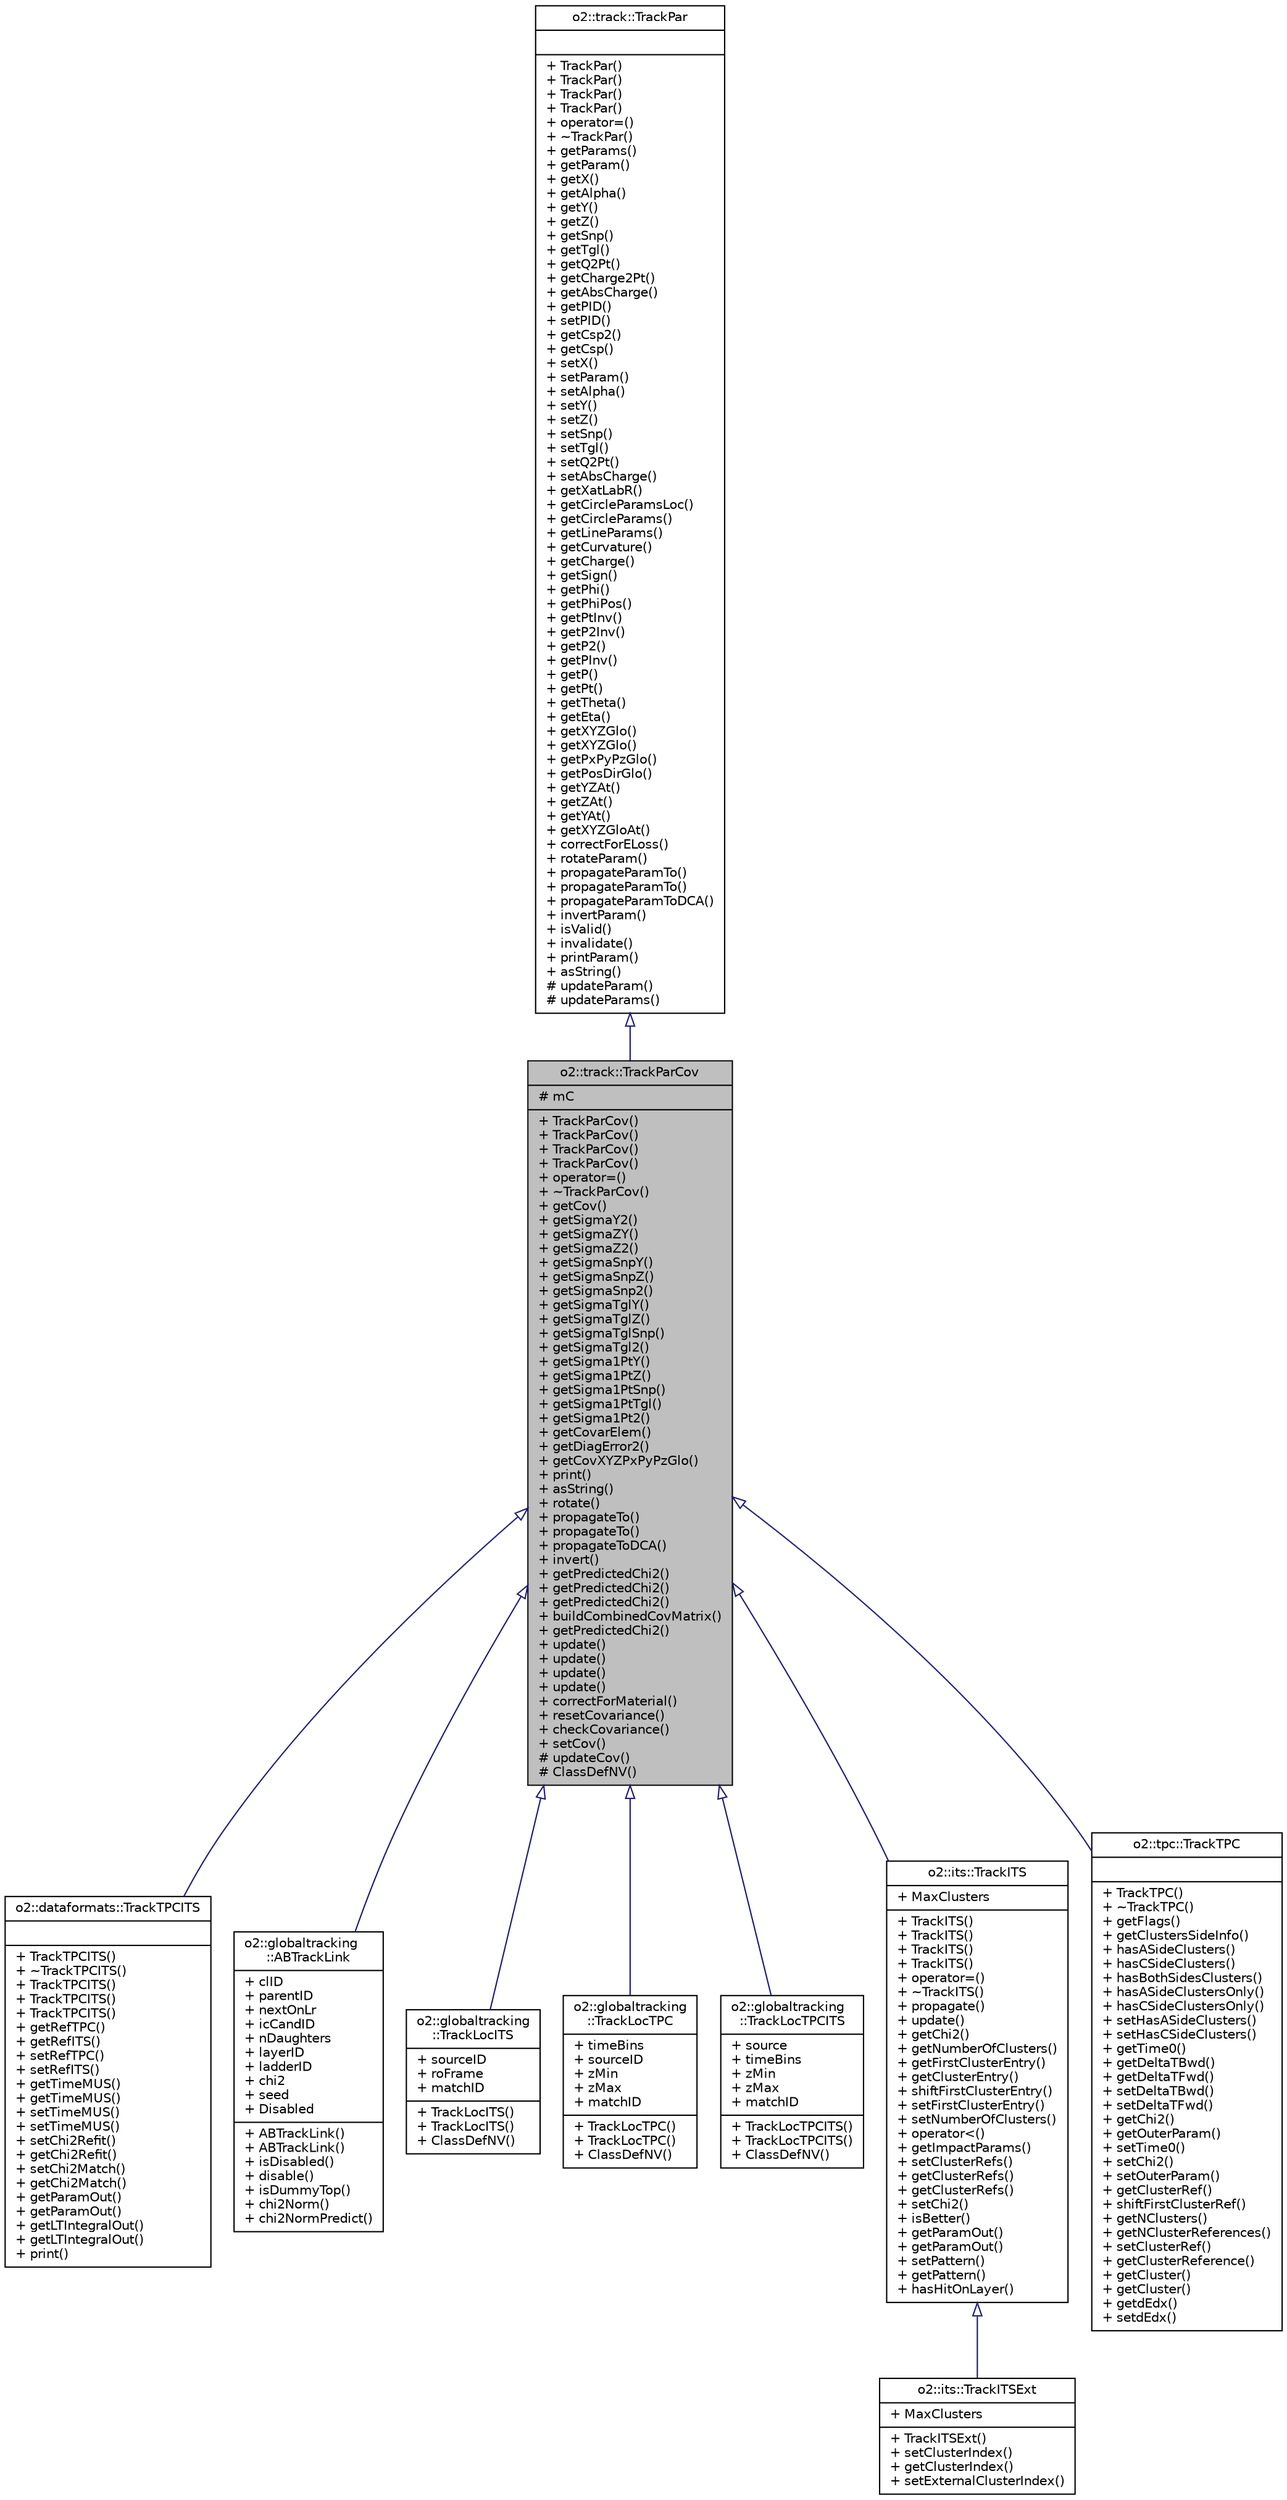 digraph "o2::track::TrackParCov"
{
 // INTERACTIVE_SVG=YES
  bgcolor="transparent";
  edge [fontname="Helvetica",fontsize="10",labelfontname="Helvetica",labelfontsize="10"];
  node [fontname="Helvetica",fontsize="10",shape=record];
  Node0 [label="{o2::track::TrackParCov\n|# mC\l|+ TrackParCov()\l+ TrackParCov()\l+ TrackParCov()\l+ TrackParCov()\l+ operator=()\l+ ~TrackParCov()\l+ getCov()\l+ getSigmaY2()\l+ getSigmaZY()\l+ getSigmaZ2()\l+ getSigmaSnpY()\l+ getSigmaSnpZ()\l+ getSigmaSnp2()\l+ getSigmaTglY()\l+ getSigmaTglZ()\l+ getSigmaTglSnp()\l+ getSigmaTgl2()\l+ getSigma1PtY()\l+ getSigma1PtZ()\l+ getSigma1PtSnp()\l+ getSigma1PtTgl()\l+ getSigma1Pt2()\l+ getCovarElem()\l+ getDiagError2()\l+ getCovXYZPxPyPzGlo()\l+ print()\l+ asString()\l+ rotate()\l+ propagateTo()\l+ propagateTo()\l+ propagateToDCA()\l+ invert()\l+ getPredictedChi2()\l+ getPredictedChi2()\l+ getPredictedChi2()\l+ buildCombinedCovMatrix()\l+ getPredictedChi2()\l+ update()\l+ update()\l+ update()\l+ update()\l+ correctForMaterial()\l+ resetCovariance()\l+ checkCovariance()\l+ setCov()\l# updateCov()\l# ClassDefNV()\l}",height=0.2,width=0.4,color="black", fillcolor="grey75", style="filled", fontcolor="black"];
  Node1 -> Node0 [dir="back",color="midnightblue",fontsize="10",style="solid",arrowtail="onormal",fontname="Helvetica"];
  Node1 [label="{o2::track::TrackPar\n||+ TrackPar()\l+ TrackPar()\l+ TrackPar()\l+ TrackPar()\l+ operator=()\l+ ~TrackPar()\l+ getParams()\l+ getParam()\l+ getX()\l+ getAlpha()\l+ getY()\l+ getZ()\l+ getSnp()\l+ getTgl()\l+ getQ2Pt()\l+ getCharge2Pt()\l+ getAbsCharge()\l+ getPID()\l+ setPID()\l+ getCsp2()\l+ getCsp()\l+ setX()\l+ setParam()\l+ setAlpha()\l+ setY()\l+ setZ()\l+ setSnp()\l+ setTgl()\l+ setQ2Pt()\l+ setAbsCharge()\l+ getXatLabR()\l+ getCircleParamsLoc()\l+ getCircleParams()\l+ getLineParams()\l+ getCurvature()\l+ getCharge()\l+ getSign()\l+ getPhi()\l+ getPhiPos()\l+ getPtInv()\l+ getP2Inv()\l+ getP2()\l+ getPInv()\l+ getP()\l+ getPt()\l+ getTheta()\l+ getEta()\l+ getXYZGlo()\l+ getXYZGlo()\l+ getPxPyPzGlo()\l+ getPosDirGlo()\l+ getYZAt()\l+ getZAt()\l+ getYAt()\l+ getXYZGloAt()\l+ correctForELoss()\l+ rotateParam()\l+ propagateParamTo()\l+ propagateParamTo()\l+ propagateParamToDCA()\l+ invertParam()\l+ isValid()\l+ invalidate()\l+ printParam()\l+ asString()\l# updateParam()\l# updateParams()\l}",height=0.2,width=0.4,color="black",URL="$dd/de2/classo2_1_1track_1_1TrackPar.html"];
  Node0 -> Node2 [dir="back",color="midnightblue",fontsize="10",style="solid",arrowtail="onormal",fontname="Helvetica"];
  Node2 [label="{o2::dataformats::TrackTPCITS\n||+ TrackTPCITS()\l+ ~TrackTPCITS()\l+ TrackTPCITS()\l+ TrackTPCITS()\l+ TrackTPCITS()\l+ getRefTPC()\l+ getRefITS()\l+ setRefTPC()\l+ setRefITS()\l+ getTimeMUS()\l+ getTimeMUS()\l+ setTimeMUS()\l+ setTimeMUS()\l+ setChi2Refit()\l+ getChi2Refit()\l+ setChi2Match()\l+ getChi2Match()\l+ getParamOut()\l+ getParamOut()\l+ getLTIntegralOut()\l+ getLTIntegralOut()\l+ print()\l}",height=0.2,width=0.4,color="black",URL="$d6/d67/classo2_1_1dataformats_1_1TrackTPCITS.html"];
  Node0 -> Node3 [dir="back",color="midnightblue",fontsize="10",style="solid",arrowtail="onormal",fontname="Helvetica"];
  Node3 [label="{o2::globaltracking\l::ABTrackLink\n|+ clID\l+ parentID\l+ nextOnLr\l+ icCandID\l+ nDaughters\l+ layerID\l+ ladderID\l+ chi2\l+ seed\l+ Disabled\l|+ ABTrackLink()\l+ ABTrackLink()\l+ isDisabled()\l+ disable()\l+ isDummyTop()\l+ chi2Norm()\l+ chi2NormPredict()\l}",height=0.2,width=0.4,color="black",URL="$d6/da6/structo2_1_1globaltracking_1_1ABTrackLink.html"];
  Node0 -> Node4 [dir="back",color="midnightblue",fontsize="10",style="solid",arrowtail="onormal",fontname="Helvetica"];
  Node4 [label="{o2::globaltracking\l::TrackLocITS\n|+ sourceID\l+ roFrame\l+ matchID\l|+ TrackLocITS()\l+ TrackLocITS()\l+ ClassDefNV()\l}",height=0.2,width=0.4,color="black",URL="$d8/d71/structo2_1_1globaltracking_1_1TrackLocITS.html"];
  Node0 -> Node5 [dir="back",color="midnightblue",fontsize="10",style="solid",arrowtail="onormal",fontname="Helvetica"];
  Node5 [label="{o2::globaltracking\l::TrackLocTPC\n|+ timeBins\l+ sourceID\l+ zMin\l+ zMax\l+ matchID\l|+ TrackLocTPC()\l+ TrackLocTPC()\l+ ClassDefNV()\l}",height=0.2,width=0.4,color="black",URL="$db/dea/structo2_1_1globaltracking_1_1TrackLocTPC.html"];
  Node0 -> Node6 [dir="back",color="midnightblue",fontsize="10",style="solid",arrowtail="onormal",fontname="Helvetica"];
  Node6 [label="{o2::globaltracking\l::TrackLocTPCITS\n|+ source\l+ timeBins\l+ zMin\l+ zMax\l+ matchID\l|+ TrackLocTPCITS()\l+ TrackLocTPCITS()\l+ ClassDefNV()\l}",height=0.2,width=0.4,color="black",URL="$dc/d39/structo2_1_1globaltracking_1_1TrackLocTPCITS.html",tooltip="< original track in the currently loaded TPC-ITS reco output "];
  Node0 -> Node7 [dir="back",color="midnightblue",fontsize="10",style="solid",arrowtail="onormal",fontname="Helvetica"];
  Node7 [label="{o2::its::TrackITS\n|+ MaxClusters\l|+ TrackITS()\l+ TrackITS()\l+ TrackITS()\l+ TrackITS()\l+ operator=()\l+ ~TrackITS()\l+ propagate()\l+ update()\l+ getChi2()\l+ getNumberOfClusters()\l+ getFirstClusterEntry()\l+ getClusterEntry()\l+ shiftFirstClusterEntry()\l+ setFirstClusterEntry()\l+ setNumberOfClusters()\l+ operator\<()\l+ getImpactParams()\l+ setClusterRefs()\l+ getClusterRefs()\l+ getClusterRefs()\l+ setChi2()\l+ isBetter()\l+ getParamOut()\l+ getParamOut()\l+ setPattern()\l+ getPattern()\l+ hasHitOnLayer()\l}",height=0.2,width=0.4,color="black",URL="$d0/d66/classo2_1_1its_1_1TrackITS.html"];
  Node7 -> Node8 [dir="back",color="midnightblue",fontsize="10",style="solid",arrowtail="onormal",fontname="Helvetica"];
  Node8 [label="{o2::its::TrackITSExt\n|+ MaxClusters\l|+ TrackITSExt()\l+ setClusterIndex()\l+ getClusterIndex()\l+ setExternalClusterIndex()\l}",height=0.2,width=0.4,color="black",URL="$db/d46/classo2_1_1its_1_1TrackITSExt.html"];
  Node0 -> Node9 [dir="back",color="midnightblue",fontsize="10",style="solid",arrowtail="onormal",fontname="Helvetica"];
  Node9 [label="{o2::tpc::TrackTPC\n||+ TrackTPC()\l+ ~TrackTPC()\l+ getFlags()\l+ getClustersSideInfo()\l+ hasASideClusters()\l+ hasCSideClusters()\l+ hasBothSidesClusters()\l+ hasASideClustersOnly()\l+ hasCSideClustersOnly()\l+ setHasASideClusters()\l+ setHasCSideClusters()\l+ getTime0()\l+ getDeltaTBwd()\l+ getDeltaTFwd()\l+ setDeltaTBwd()\l+ setDeltaTFwd()\l+ getChi2()\l+ getOuterParam()\l+ setTime0()\l+ setChi2()\l+ setOuterParam()\l+ getClusterRef()\l+ shiftFirstClusterRef()\l+ getNClusters()\l+ getNClusterReferences()\l+ setClusterRef()\l+ getClusterReference()\l+ getCluster()\l+ getCluster()\l+ getdEdx()\l+ setdEdx()\l}",height=0.2,width=0.4,color="black",URL="$d4/d76/classo2_1_1tpc_1_1TrackTPC.html"];
}

